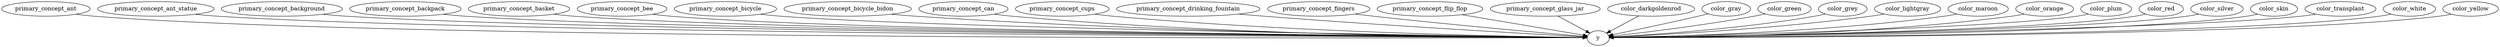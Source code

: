 strict digraph  {
primary_concept_ant;
y;
primary_concept_ant_statue;
primary_concept_background;
primary_concept_backpack;
primary_concept_basket;
primary_concept_bee;
primary_concept_bicycle;
primary_concept_bicycle_bidon;
primary_concept_can;
primary_concept_cups;
primary_concept_drinking_fountain;
primary_concept_fingers;
primary_concept_flip_flop;
primary_concept_glass_jar;
color_darkgoldenrod;
color_gray;
color_green;
color_grey;
color_lightgray;
color_maroon;
color_orange;
color_plum;
color_red;
color_silver;
color_skin;
color_transplant;
color_white;
color_yellow;
primary_concept_ant -> y;
primary_concept_ant_statue -> y;
primary_concept_background -> y;
primary_concept_backpack -> y;
primary_concept_basket -> y;
primary_concept_bee -> y;
primary_concept_bicycle -> y;
primary_concept_bicycle_bidon -> y;
primary_concept_can -> y;
primary_concept_cups -> y;
primary_concept_drinking_fountain -> y;
primary_concept_fingers -> y;
primary_concept_flip_flop -> y;
primary_concept_glass_jar -> y;
color_darkgoldenrod -> y;
color_gray -> y;
color_green -> y;
color_grey -> y;
color_lightgray -> y;
color_maroon -> y;
color_orange -> y;
color_plum -> y;
color_red -> y;
color_silver -> y;
color_skin -> y;
color_transplant -> y;
color_white -> y;
color_yellow -> y;
}
